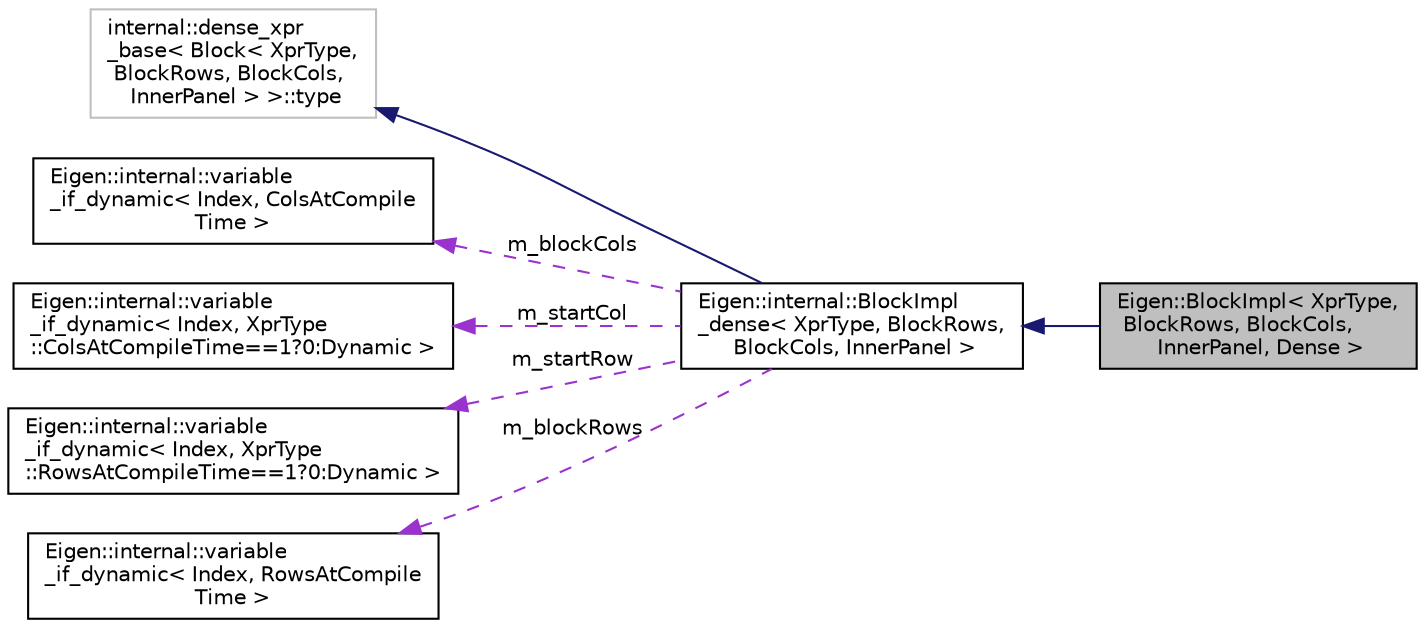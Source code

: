 digraph "Eigen::BlockImpl&lt; XprType, BlockRows, BlockCols, InnerPanel, Dense &gt;"
{
  edge [fontname="Helvetica",fontsize="10",labelfontname="Helvetica",labelfontsize="10"];
  node [fontname="Helvetica",fontsize="10",shape=record];
  rankdir="LR";
  Node1 [label="Eigen::BlockImpl\< XprType,\l BlockRows, BlockCols,\l InnerPanel, Dense \>",height=0.2,width=0.4,color="black", fillcolor="grey75", style="filled", fontcolor="black"];
  Node2 -> Node1 [dir="back",color="midnightblue",fontsize="10",style="solid",fontname="Helvetica"];
  Node2 [label="Eigen::internal::BlockImpl\l_dense\< XprType, BlockRows,\l BlockCols, InnerPanel \>",height=0.2,width=0.4,color="black", fillcolor="white", style="filled",URL="$class_eigen_1_1internal_1_1_block_impl__dense.html"];
  Node3 -> Node2 [dir="back",color="midnightblue",fontsize="10",style="solid",fontname="Helvetica"];
  Node3 [label="internal::dense_xpr\l_base\< Block\< XprType,\l BlockRows, BlockCols,\l InnerPanel \> \>::type",height=0.2,width=0.4,color="grey75", fillcolor="white", style="filled"];
  Node4 -> Node2 [dir="back",color="darkorchid3",fontsize="10",style="dashed",label=" m_blockCols" ,fontname="Helvetica"];
  Node4 [label="Eigen::internal::variable\l_if_dynamic\< Index, ColsAtCompile\lTime \>",height=0.2,width=0.4,color="black", fillcolor="white", style="filled",URL="$class_eigen_1_1internal_1_1variable__if__dynamic.html"];
  Node5 -> Node2 [dir="back",color="darkorchid3",fontsize="10",style="dashed",label=" m_startCol" ,fontname="Helvetica"];
  Node5 [label="Eigen::internal::variable\l_if_dynamic\< Index, XprType\l::ColsAtCompileTime==1?0:Dynamic \>",height=0.2,width=0.4,color="black", fillcolor="white", style="filled",URL="$class_eigen_1_1internal_1_1variable__if__dynamic.html"];
  Node6 -> Node2 [dir="back",color="darkorchid3",fontsize="10",style="dashed",label=" m_startRow" ,fontname="Helvetica"];
  Node6 [label="Eigen::internal::variable\l_if_dynamic\< Index, XprType\l::RowsAtCompileTime==1?0:Dynamic \>",height=0.2,width=0.4,color="black", fillcolor="white", style="filled",URL="$class_eigen_1_1internal_1_1variable__if__dynamic.html"];
  Node7 -> Node2 [dir="back",color="darkorchid3",fontsize="10",style="dashed",label=" m_blockRows" ,fontname="Helvetica"];
  Node7 [label="Eigen::internal::variable\l_if_dynamic\< Index, RowsAtCompile\lTime \>",height=0.2,width=0.4,color="black", fillcolor="white", style="filled",URL="$class_eigen_1_1internal_1_1variable__if__dynamic.html"];
}
